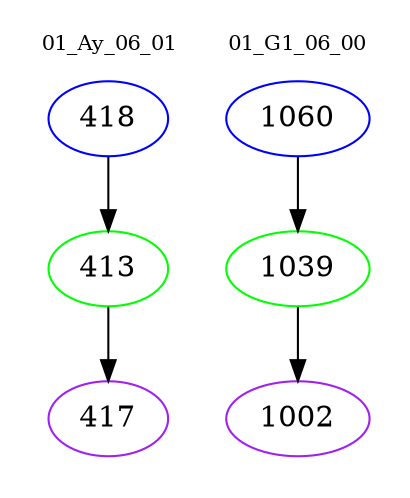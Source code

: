 digraph{
subgraph cluster_0 {
color = white
label = "01_Ay_06_01";
fontsize=10;
T0_418 [label="418", color="blue"]
T0_418 -> T0_413 [color="black"]
T0_413 [label="413", color="green"]
T0_413 -> T0_417 [color="black"]
T0_417 [label="417", color="purple"]
}
subgraph cluster_1 {
color = white
label = "01_G1_06_00";
fontsize=10;
T1_1060 [label="1060", color="blue"]
T1_1060 -> T1_1039 [color="black"]
T1_1039 [label="1039", color="green"]
T1_1039 -> T1_1002 [color="black"]
T1_1002 [label="1002", color="purple"]
}
}
